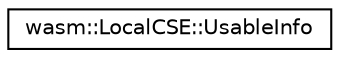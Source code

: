 digraph "Graphical Class Hierarchy"
{
  edge [fontname="Helvetica",fontsize="10",labelfontname="Helvetica",labelfontsize="10"];
  node [fontname="Helvetica",fontsize="10",shape=record];
  rankdir="LR";
  Node0 [label="wasm::LocalCSE::UsableInfo",height=0.2,width=0.4,color="black", fillcolor="white", style="filled",URL="$structwasm_1_1_local_c_s_e_1_1_usable_info.html"];
}
